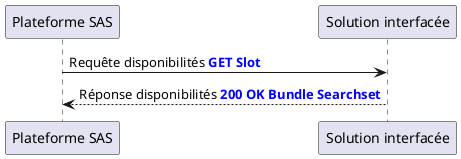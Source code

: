 @startuml
"Plateforme SAS" -> "Solution interfacée": Requête disponibilités **<color:blue>GET Slot</color>**
"Solution interfacée" --> "Plateforme SAS": Réponse disponibilités **<color:blue>200 OK Bundle Searchset</color>**
@enduml